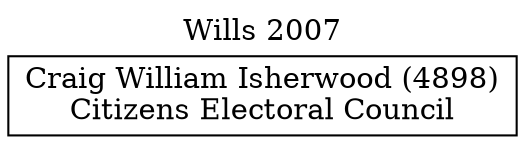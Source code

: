 // House preference flow
digraph "Craig William Isherwood (4898)_Wills_2007" {
	graph [label="Wills 2007" labelloc=t mclimit=10]
	node [shape=box]
	"Craig William Isherwood (4898)" [label="Craig William Isherwood (4898)
Citizens Electoral Council"]
}
